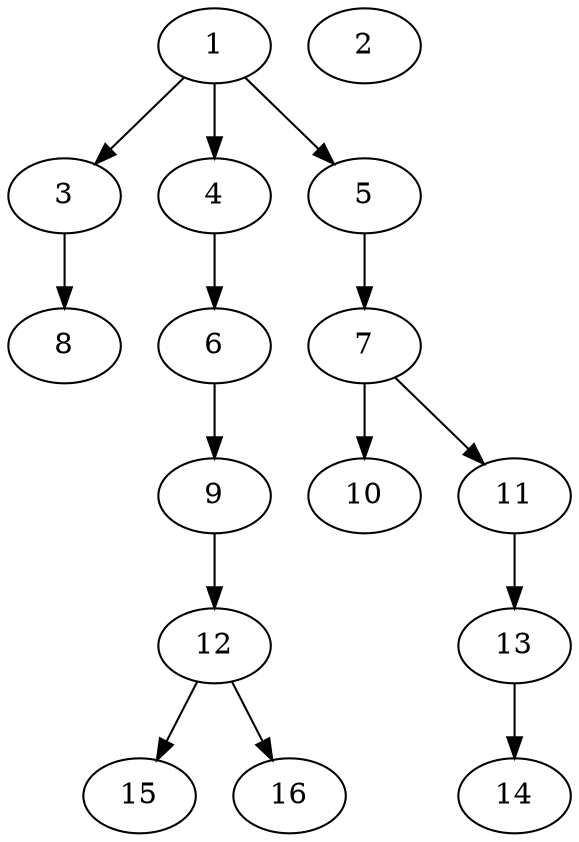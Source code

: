 // DAG (tier=1-easy, mode=data, n=16, ccr=0.319, fat=0.488, density=0.316, regular=0.712, jump=0.049, mindata=1048576, maxdata=8388608)
// DAG automatically generated by daggen at Sun Aug 24 16:33:33 2025
// /home/ermia/Project/Environments/daggen/bin/daggen --dot --ccr 0.319 --fat 0.488 --regular 0.712 --density 0.316 --jump 0.049 --mindata 1048576 --maxdata 8388608 -n 16 
digraph G {
  1 [size="27846781240868864000", alpha="0.06", expect_size="13923390620434432000"]
  1 -> 3 [size ="73497627852800"]
  1 -> 4 [size ="73497627852800"]
  1 -> 5 [size ="73497627852800"]
  2 [size="352687754683378", alpha="0.06", expect_size="176343877341689"]
  3 [size="31403276628482064384", alpha="0.05", expect_size="15701638314241032192"]
  3 -> 8 [size ="79629373145088"]
  4 [size="4878184462684136", alpha="0.05", expect_size="2439092231342068"]
  4 -> 6 [size ="109866949541888"]
  5 [size="8859561852950445", alpha="0.09", expect_size="4429780926475222"]
  5 -> 7 [size ="163957365014528"]
  6 [size="4460125534610752", alpha="0.11", expect_size="2230062767305376"]
  6 -> 9 [size ="428486816694272"]
  7 [size="1944961400455561216", alpha="0.12", expect_size="972480700227780608"]
  7 -> 10 [size ="12465144332288"]
  7 -> 11 [size ="12465144332288"]
  8 [size="7988601145163641", alpha="0.14", expect_size="3994300572581820"]
  9 [size="43064614839342071808", alpha="0.07", expect_size="21532307419671035904"]
  9 -> 12 [size ="98288724344832"]
  10 [size="4251263598743650", alpha="0.17", expect_size="2125631799371825"]
  11 [size="72880830217691280", alpha="0.12", expect_size="36440415108845640"]
  11 -> 13 [size ="62840480202752"]
  12 [size="9862680980265250", alpha="0.09", expect_size="4931340490132625"]
  12 -> 15 [size ="553642893508608"]
  12 -> 16 [size ="553642893508608"]
  13 [size="23149834457451192", alpha="0.17", expect_size="11574917228725596"]
  13 -> 14 [size ="560204529795072"]
  14 [size="188263353591950999552", alpha="0.13", expect_size="94131676795975499776"]
  15 [size="129129456467489849344", alpha="0.20", expect_size="64564728233744924672"]
  16 [size="434410327739634688", alpha="0.17", expect_size="217205163869817344"]
}